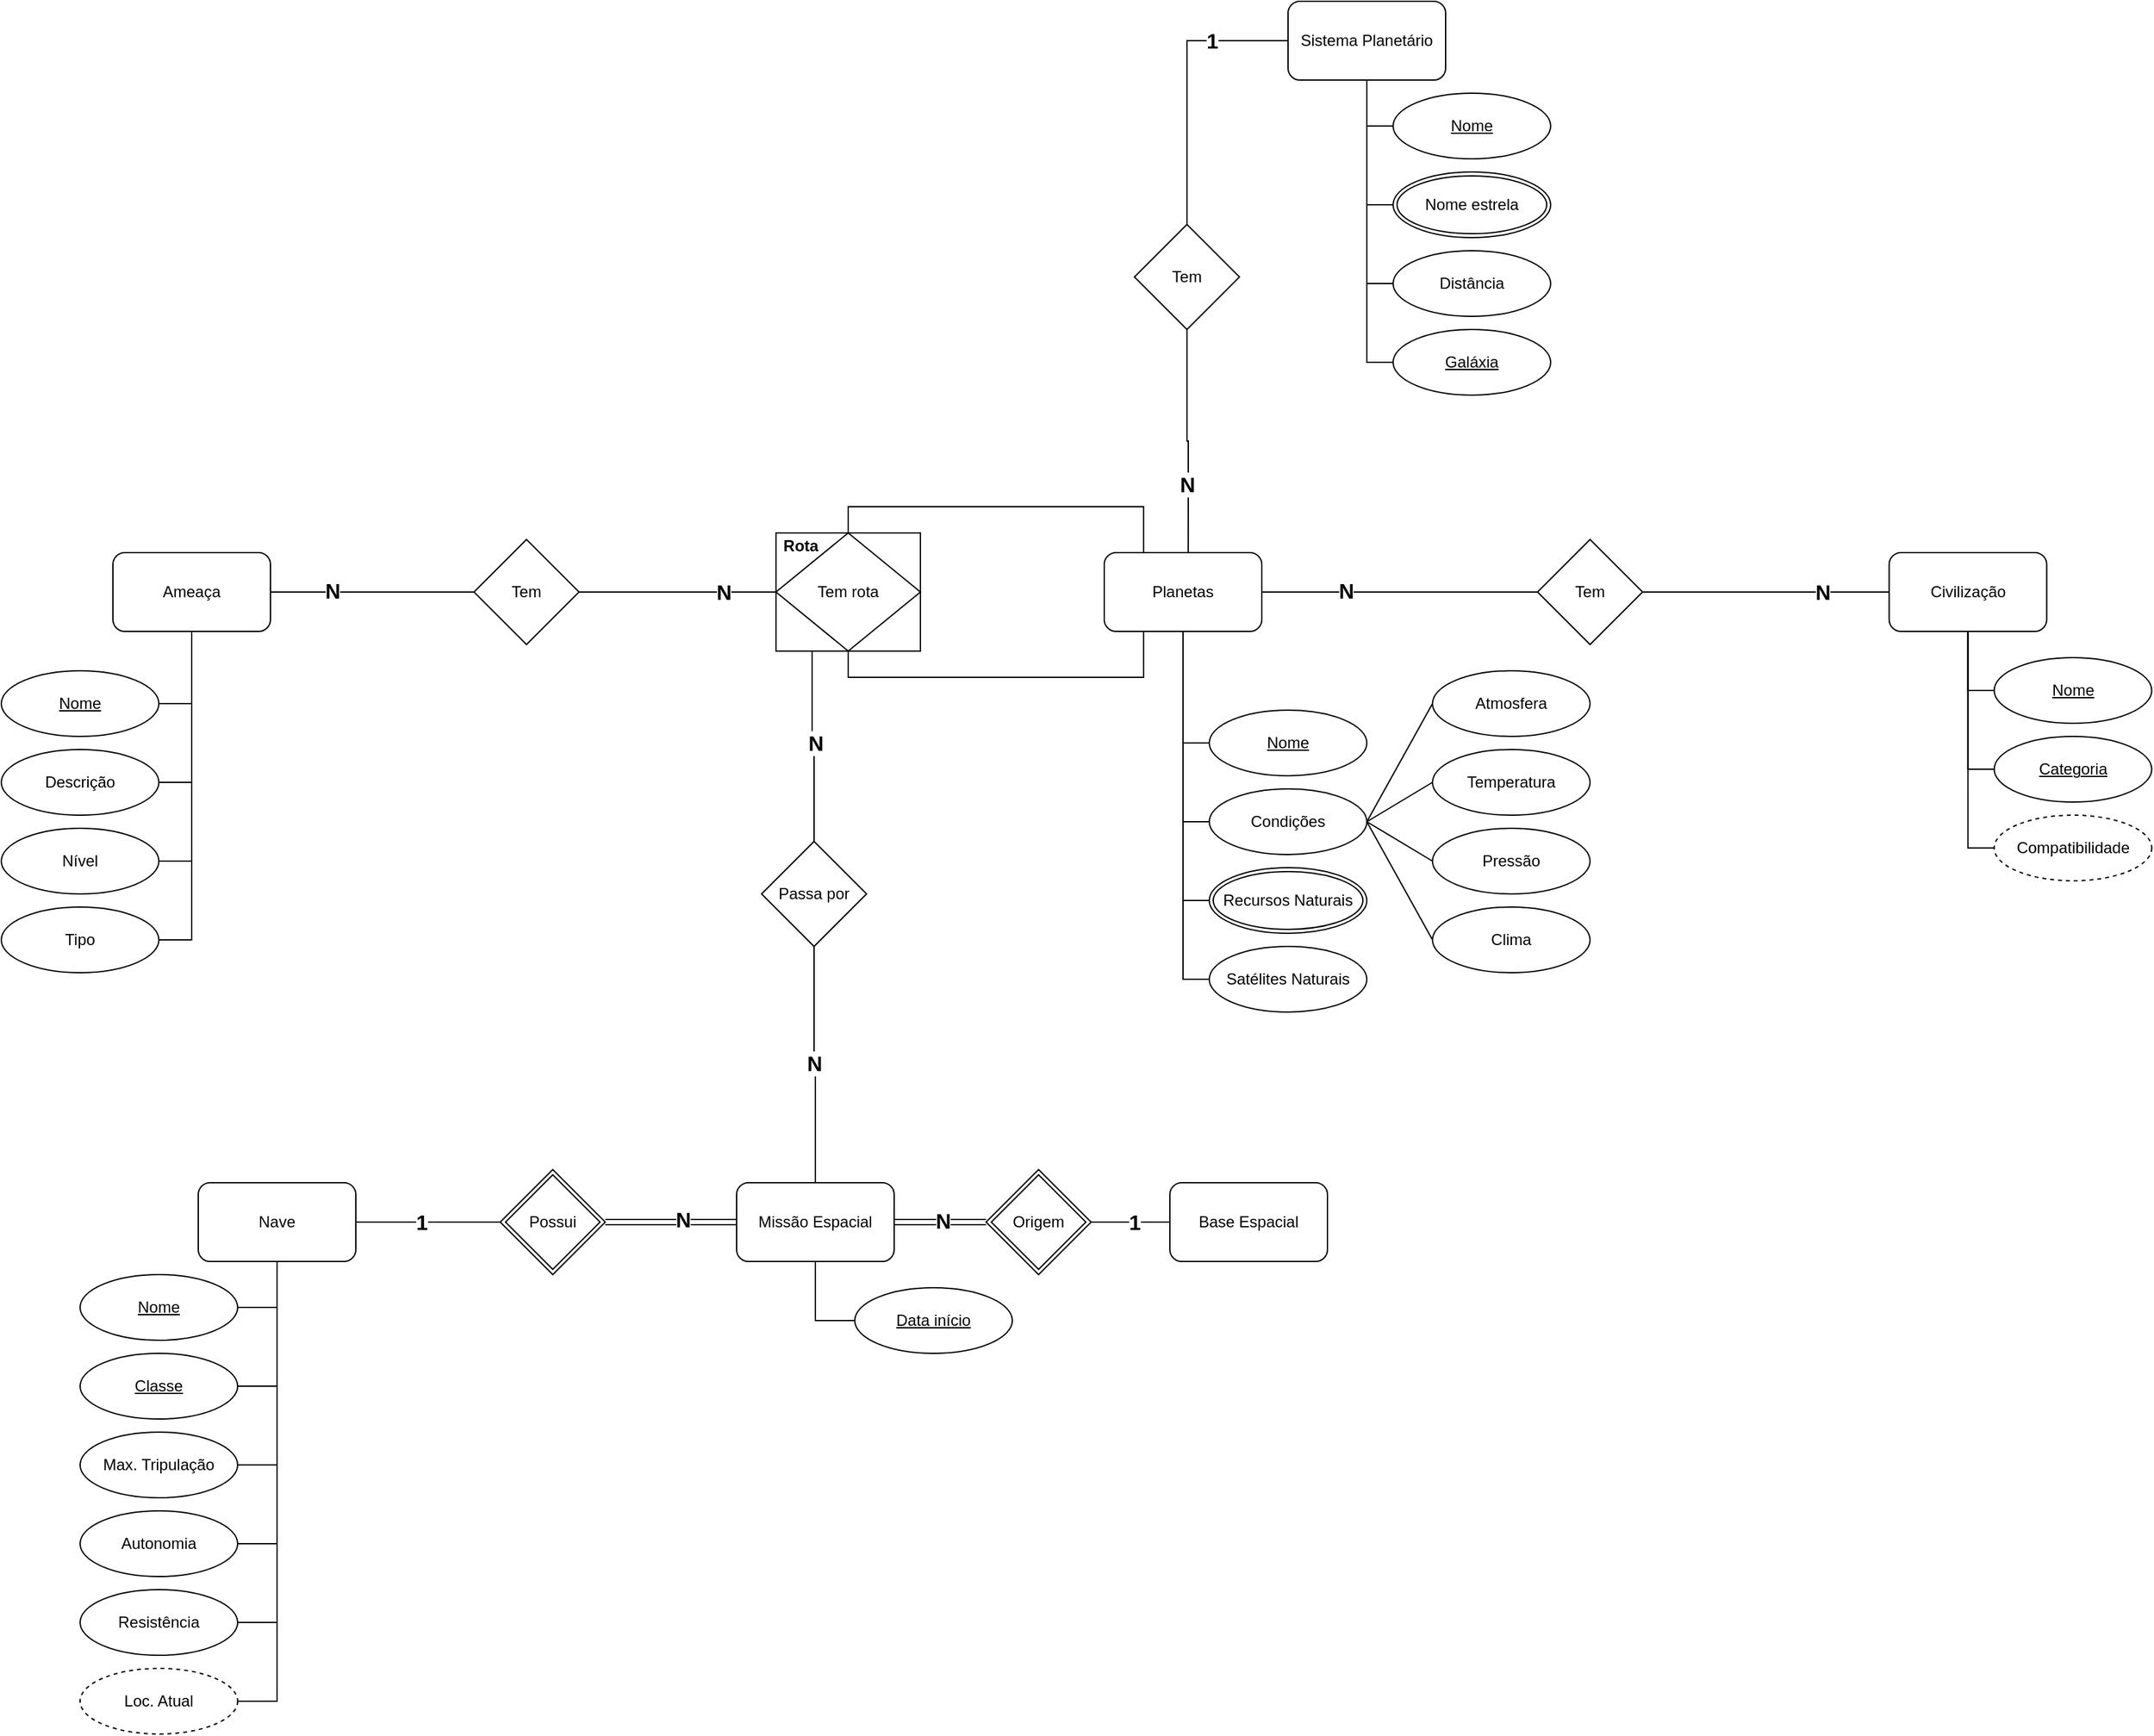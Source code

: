 <mxfile version="21.6.8" type="device">
  <diagram id="R2lEEEUBdFMjLlhIrx00" name="Page-1">
    <mxGraphModel dx="1836" dy="1186" grid="1" gridSize="10" guides="1" tooltips="1" connect="1" arrows="1" fold="1" page="0" pageScale="1" pageWidth="850" pageHeight="1100" math="0" shadow="0" extFonts="Permanent Marker^https://fonts.googleapis.com/css?family=Permanent+Marker">
      <root>
        <mxCell id="0" />
        <mxCell id="1" parent="0" />
        <mxCell id="2xq8bCKXOT0d5EsSL52e-77" style="edgeStyle=orthogonalEdgeStyle;rounded=0;orthogonalLoop=1;jettySize=auto;html=1;exitX=1;exitY=0.5;exitDx=0;exitDy=0;entryX=0;entryY=0.5;entryDx=0;entryDy=0;endArrow=none;endFill=0;" edge="1" parent="1" source="2xq8bCKXOT0d5EsSL52e-1" target="2xq8bCKXOT0d5EsSL52e-75">
          <mxGeometry relative="1" as="geometry" />
        </mxCell>
        <mxCell id="2xq8bCKXOT0d5EsSL52e-79" value="N" style="edgeLabel;html=1;align=center;verticalAlign=middle;resizable=0;points=[];fontSize=16;fontStyle=1" vertex="1" connectable="0" parent="2xq8bCKXOT0d5EsSL52e-77">
          <mxGeometry x="-0.393" y="1" relative="1" as="geometry">
            <mxPoint as="offset" />
          </mxGeometry>
        </mxCell>
        <mxCell id="2xq8bCKXOT0d5EsSL52e-1" value="Ameaça" style="rounded=1;whiteSpace=wrap;html=1;" vertex="1" parent="1">
          <mxGeometry x="-355" y="40" width="120" height="60" as="geometry" />
        </mxCell>
        <mxCell id="2xq8bCKXOT0d5EsSL52e-15" style="edgeStyle=orthogonalEdgeStyle;rounded=0;orthogonalLoop=1;jettySize=auto;html=1;exitX=0.5;exitY=1;exitDx=0;exitDy=0;entryX=1;entryY=0.5;entryDx=0;entryDy=0;endArrow=none;endFill=0;" edge="1" parent="1" source="2xq8bCKXOT0d5EsSL52e-2" target="2xq8bCKXOT0d5EsSL52e-8">
          <mxGeometry relative="1" as="geometry" />
        </mxCell>
        <mxCell id="2xq8bCKXOT0d5EsSL52e-16" style="edgeStyle=orthogonalEdgeStyle;rounded=0;orthogonalLoop=1;jettySize=auto;html=1;exitX=0.5;exitY=1;exitDx=0;exitDy=0;entryX=1;entryY=0.5;entryDx=0;entryDy=0;endArrow=none;endFill=0;" edge="1" parent="1" source="2xq8bCKXOT0d5EsSL52e-2" target="2xq8bCKXOT0d5EsSL52e-10">
          <mxGeometry relative="1" as="geometry" />
        </mxCell>
        <mxCell id="2xq8bCKXOT0d5EsSL52e-17" style="edgeStyle=orthogonalEdgeStyle;rounded=0;orthogonalLoop=1;jettySize=auto;html=1;exitX=0.5;exitY=1;exitDx=0;exitDy=0;entryX=1;entryY=0.5;entryDx=0;entryDy=0;endArrow=none;endFill=0;" edge="1" parent="1" source="2xq8bCKXOT0d5EsSL52e-2" target="2xq8bCKXOT0d5EsSL52e-11">
          <mxGeometry relative="1" as="geometry" />
        </mxCell>
        <mxCell id="2xq8bCKXOT0d5EsSL52e-18" style="edgeStyle=orthogonalEdgeStyle;rounded=0;orthogonalLoop=1;jettySize=auto;html=1;exitX=0.5;exitY=1;exitDx=0;exitDy=0;entryX=1;entryY=0.5;entryDx=0;entryDy=0;endArrow=none;endFill=0;" edge="1" parent="1" source="2xq8bCKXOT0d5EsSL52e-2" target="2xq8bCKXOT0d5EsSL52e-12">
          <mxGeometry relative="1" as="geometry" />
        </mxCell>
        <mxCell id="2xq8bCKXOT0d5EsSL52e-19" style="edgeStyle=orthogonalEdgeStyle;rounded=0;orthogonalLoop=1;jettySize=auto;html=1;exitX=0.5;exitY=1;exitDx=0;exitDy=0;entryX=1;entryY=0.5;entryDx=0;entryDy=0;endArrow=none;endFill=0;" edge="1" parent="1" source="2xq8bCKXOT0d5EsSL52e-2" target="2xq8bCKXOT0d5EsSL52e-13">
          <mxGeometry relative="1" as="geometry" />
        </mxCell>
        <mxCell id="2xq8bCKXOT0d5EsSL52e-20" style="edgeStyle=orthogonalEdgeStyle;rounded=0;orthogonalLoop=1;jettySize=auto;html=1;exitX=0.5;exitY=1;exitDx=0;exitDy=0;entryX=1;entryY=0.5;entryDx=0;entryDy=0;endArrow=none;endFill=0;" edge="1" parent="1" source="2xq8bCKXOT0d5EsSL52e-2" target="2xq8bCKXOT0d5EsSL52e-14">
          <mxGeometry relative="1" as="geometry" />
        </mxCell>
        <mxCell id="2xq8bCKXOT0d5EsSL52e-96" style="edgeStyle=orthogonalEdgeStyle;rounded=0;orthogonalLoop=1;jettySize=auto;html=1;exitX=1;exitY=0.5;exitDx=0;exitDy=0;entryX=0;entryY=0.5;entryDx=0;entryDy=0;endArrow=none;endFill=0;fontSize=16;" edge="1" parent="1" source="2xq8bCKXOT0d5EsSL52e-2" target="2xq8bCKXOT0d5EsSL52e-109">
          <mxGeometry relative="1" as="geometry">
            <mxPoint x="-70" y="550" as="targetPoint" />
          </mxGeometry>
        </mxCell>
        <mxCell id="2xq8bCKXOT0d5EsSL52e-100" value="1" style="edgeLabel;html=1;align=center;verticalAlign=middle;resizable=0;points=[];fontStyle=1;fontSize=16;" vertex="1" connectable="0" parent="2xq8bCKXOT0d5EsSL52e-96">
          <mxGeometry x="-0.101" y="-4" relative="1" as="geometry">
            <mxPoint y="-4" as="offset" />
          </mxGeometry>
        </mxCell>
        <mxCell id="2xq8bCKXOT0d5EsSL52e-2" value="Nave" style="rounded=1;whiteSpace=wrap;html=1;" vertex="1" parent="1">
          <mxGeometry x="-290" y="520" width="120" height="60" as="geometry" />
        </mxCell>
        <mxCell id="2xq8bCKXOT0d5EsSL52e-3" value="Base Espacial" style="rounded=1;whiteSpace=wrap;html=1;" vertex="1" parent="1">
          <mxGeometry x="450" y="520" width="120" height="60" as="geometry" />
        </mxCell>
        <mxCell id="2xq8bCKXOT0d5EsSL52e-107" style="edgeStyle=orthogonalEdgeStyle;rounded=0;orthogonalLoop=1;jettySize=auto;html=1;exitX=1;exitY=0.5;exitDx=0;exitDy=0;entryX=0;entryY=0.5;entryDx=0;entryDy=0;endArrow=none;endFill=0;shape=link;" edge="1" parent="1" source="2xq8bCKXOT0d5EsSL52e-4" target="2xq8bCKXOT0d5EsSL52e-110">
          <mxGeometry relative="1" as="geometry">
            <mxPoint x="310" y="550" as="targetPoint" />
          </mxGeometry>
        </mxCell>
        <mxCell id="2xq8bCKXOT0d5EsSL52e-108" value="N" style="edgeLabel;html=1;align=center;verticalAlign=middle;resizable=0;points=[];fontStyle=1;fontSize=16;" vertex="1" connectable="0" parent="2xq8bCKXOT0d5EsSL52e-107">
          <mxGeometry x="0.048" y="1" relative="1" as="geometry">
            <mxPoint as="offset" />
          </mxGeometry>
        </mxCell>
        <mxCell id="2xq8bCKXOT0d5EsSL52e-112" style="edgeStyle=orthogonalEdgeStyle;rounded=0;orthogonalLoop=1;jettySize=auto;html=1;exitX=0.5;exitY=1;exitDx=0;exitDy=0;entryX=0;entryY=0.5;entryDx=0;entryDy=0;endArrow=none;endFill=0;" edge="1" parent="1" source="2xq8bCKXOT0d5EsSL52e-4" target="2xq8bCKXOT0d5EsSL52e-111">
          <mxGeometry relative="1" as="geometry" />
        </mxCell>
        <mxCell id="2xq8bCKXOT0d5EsSL52e-4" value="Missão Espacial" style="rounded=1;whiteSpace=wrap;html=1;" vertex="1" parent="1">
          <mxGeometry x="120" y="520" width="120" height="60" as="geometry" />
        </mxCell>
        <mxCell id="2xq8bCKXOT0d5EsSL52e-67" style="edgeStyle=orthogonalEdgeStyle;rounded=0;orthogonalLoop=1;jettySize=auto;html=1;exitX=0.5;exitY=1;exitDx=0;exitDy=0;entryX=0;entryY=0.5;entryDx=0;entryDy=0;endArrow=none;endFill=0;" edge="1" parent="1" source="2xq8bCKXOT0d5EsSL52e-5" target="2xq8bCKXOT0d5EsSL52e-63">
          <mxGeometry relative="1" as="geometry" />
        </mxCell>
        <mxCell id="2xq8bCKXOT0d5EsSL52e-68" style="edgeStyle=orthogonalEdgeStyle;rounded=0;orthogonalLoop=1;jettySize=auto;html=1;exitX=0.5;exitY=1;exitDx=0;exitDy=0;entryX=0;entryY=0.5;entryDx=0;entryDy=0;endArrow=none;endFill=0;" edge="1" parent="1" source="2xq8bCKXOT0d5EsSL52e-5" target="2xq8bCKXOT0d5EsSL52e-64">
          <mxGeometry relative="1" as="geometry" />
        </mxCell>
        <mxCell id="2xq8bCKXOT0d5EsSL52e-69" style="edgeStyle=orthogonalEdgeStyle;rounded=0;orthogonalLoop=1;jettySize=auto;html=1;exitX=0.5;exitY=1;exitDx=0;exitDy=0;entryX=0;entryY=0.5;entryDx=0;entryDy=0;endArrow=none;endFill=0;" edge="1" parent="1" source="2xq8bCKXOT0d5EsSL52e-5" target="2xq8bCKXOT0d5EsSL52e-65">
          <mxGeometry relative="1" as="geometry" />
        </mxCell>
        <mxCell id="2xq8bCKXOT0d5EsSL52e-5" value="Civilização" style="rounded=1;whiteSpace=wrap;html=1;" vertex="1" parent="1">
          <mxGeometry x="997.79" y="40" width="120" height="60" as="geometry" />
        </mxCell>
        <mxCell id="2xq8bCKXOT0d5EsSL52e-55" style="edgeStyle=orthogonalEdgeStyle;rounded=0;orthogonalLoop=1;jettySize=auto;html=1;exitX=0.5;exitY=1;exitDx=0;exitDy=0;entryX=0;entryY=0.5;entryDx=0;entryDy=0;endArrow=none;endFill=0;" edge="1" parent="1" source="2xq8bCKXOT0d5EsSL52e-6" target="2xq8bCKXOT0d5EsSL52e-51">
          <mxGeometry relative="1" as="geometry" />
        </mxCell>
        <mxCell id="2xq8bCKXOT0d5EsSL52e-56" style="edgeStyle=orthogonalEdgeStyle;rounded=0;orthogonalLoop=1;jettySize=auto;html=1;exitX=0.5;exitY=1;exitDx=0;exitDy=0;entryX=0;entryY=0.5;entryDx=0;entryDy=0;endArrow=none;endFill=0;" edge="1" parent="1" source="2xq8bCKXOT0d5EsSL52e-6" target="2xq8bCKXOT0d5EsSL52e-92">
          <mxGeometry relative="1" as="geometry">
            <mxPoint x="620" y="-225" as="targetPoint" />
          </mxGeometry>
        </mxCell>
        <mxCell id="2xq8bCKXOT0d5EsSL52e-57" style="edgeStyle=orthogonalEdgeStyle;rounded=0;orthogonalLoop=1;jettySize=auto;html=1;exitX=0.5;exitY=1;exitDx=0;exitDy=0;entryX=0;entryY=0.5;entryDx=0;entryDy=0;endArrow=none;endFill=0;" edge="1" parent="1" source="2xq8bCKXOT0d5EsSL52e-6" target="2xq8bCKXOT0d5EsSL52e-53">
          <mxGeometry relative="1" as="geometry" />
        </mxCell>
        <mxCell id="2xq8bCKXOT0d5EsSL52e-58" style="edgeStyle=orthogonalEdgeStyle;rounded=0;orthogonalLoop=1;jettySize=auto;html=1;exitX=0.5;exitY=1;exitDx=0;exitDy=0;entryX=0;entryY=0.5;entryDx=0;entryDy=0;endArrow=none;endFill=0;" edge="1" parent="1" source="2xq8bCKXOT0d5EsSL52e-6" target="2xq8bCKXOT0d5EsSL52e-54">
          <mxGeometry relative="1" as="geometry" />
        </mxCell>
        <mxCell id="2xq8bCKXOT0d5EsSL52e-6" value="Sistema Planetário" style="rounded=1;whiteSpace=wrap;html=1;" vertex="1" parent="1">
          <mxGeometry x="540" y="-380" width="120" height="60" as="geometry" />
        </mxCell>
        <mxCell id="2xq8bCKXOT0d5EsSL52e-7" value="Planetas" style="rounded=1;whiteSpace=wrap;html=1;" vertex="1" parent="1">
          <mxGeometry x="400" y="40" width="120" height="60" as="geometry" />
        </mxCell>
        <mxCell id="2xq8bCKXOT0d5EsSL52e-8" value="Nome" style="ellipse;whiteSpace=wrap;html=1;fontStyle=4" vertex="1" parent="1">
          <mxGeometry x="-380" y="590" width="120" height="50" as="geometry" />
        </mxCell>
        <mxCell id="2xq8bCKXOT0d5EsSL52e-10" value="Classe" style="ellipse;whiteSpace=wrap;html=1;fontStyle=4" vertex="1" parent="1">
          <mxGeometry x="-380" y="650" width="120" height="50" as="geometry" />
        </mxCell>
        <mxCell id="2xq8bCKXOT0d5EsSL52e-11" value="Max. Tripulação" style="ellipse;whiteSpace=wrap;html=1;" vertex="1" parent="1">
          <mxGeometry x="-380" y="710" width="120" height="50" as="geometry" />
        </mxCell>
        <mxCell id="2xq8bCKXOT0d5EsSL52e-12" value="Autonomia" style="ellipse;whiteSpace=wrap;html=1;" vertex="1" parent="1">
          <mxGeometry x="-380" y="770" width="120" height="50" as="geometry" />
        </mxCell>
        <mxCell id="2xq8bCKXOT0d5EsSL52e-13" value="Resistência" style="ellipse;whiteSpace=wrap;html=1;" vertex="1" parent="1">
          <mxGeometry x="-380" y="830" width="120" height="50" as="geometry" />
        </mxCell>
        <mxCell id="2xq8bCKXOT0d5EsSL52e-14" value="Loc. Atual" style="ellipse;whiteSpace=wrap;html=1;dashed=1;" vertex="1" parent="1">
          <mxGeometry x="-380" y="890" width="120" height="50" as="geometry" />
        </mxCell>
        <mxCell id="2xq8bCKXOT0d5EsSL52e-21" style="edgeStyle=orthogonalEdgeStyle;rounded=0;orthogonalLoop=1;jettySize=auto;html=1;exitX=0.5;exitY=1;exitDx=0;exitDy=0;entryX=1;entryY=0.5;entryDx=0;entryDy=0;endArrow=none;endFill=0;" edge="1" parent="1" target="2xq8bCKXOT0d5EsSL52e-25" source="2xq8bCKXOT0d5EsSL52e-1">
          <mxGeometry relative="1" as="geometry">
            <mxPoint x="-290" y="120" as="sourcePoint" />
          </mxGeometry>
        </mxCell>
        <mxCell id="2xq8bCKXOT0d5EsSL52e-22" style="edgeStyle=orthogonalEdgeStyle;rounded=0;orthogonalLoop=1;jettySize=auto;html=1;entryX=1;entryY=0.5;entryDx=0;entryDy=0;endArrow=none;endFill=0;exitX=0.5;exitY=1;exitDx=0;exitDy=0;" edge="1" parent="1" target="2xq8bCKXOT0d5EsSL52e-26" source="2xq8bCKXOT0d5EsSL52e-1">
          <mxGeometry relative="1" as="geometry">
            <mxPoint x="-295" y="120" as="sourcePoint" />
          </mxGeometry>
        </mxCell>
        <mxCell id="2xq8bCKXOT0d5EsSL52e-23" style="edgeStyle=orthogonalEdgeStyle;rounded=0;orthogonalLoop=1;jettySize=auto;html=1;exitX=0.5;exitY=1;exitDx=0;exitDy=0;entryX=1;entryY=0.5;entryDx=0;entryDy=0;endArrow=none;endFill=0;" edge="1" parent="1" target="2xq8bCKXOT0d5EsSL52e-27" source="2xq8bCKXOT0d5EsSL52e-1">
          <mxGeometry relative="1" as="geometry">
            <mxPoint x="-290" y="120" as="sourcePoint" />
          </mxGeometry>
        </mxCell>
        <mxCell id="2xq8bCKXOT0d5EsSL52e-24" style="edgeStyle=orthogonalEdgeStyle;rounded=0;orthogonalLoop=1;jettySize=auto;html=1;exitX=0.5;exitY=1;exitDx=0;exitDy=0;entryX=1;entryY=0.5;entryDx=0;entryDy=0;endArrow=none;endFill=0;" edge="1" parent="1" target="2xq8bCKXOT0d5EsSL52e-28" source="2xq8bCKXOT0d5EsSL52e-1">
          <mxGeometry relative="1" as="geometry">
            <mxPoint x="-290" y="120" as="sourcePoint" />
          </mxGeometry>
        </mxCell>
        <mxCell id="2xq8bCKXOT0d5EsSL52e-25" value="&lt;u&gt;Nome&lt;/u&gt;" style="ellipse;whiteSpace=wrap;html=1;" vertex="1" parent="1">
          <mxGeometry x="-440" y="130" width="120" height="50" as="geometry" />
        </mxCell>
        <mxCell id="2xq8bCKXOT0d5EsSL52e-26" value="Descrição" style="ellipse;whiteSpace=wrap;html=1;" vertex="1" parent="1">
          <mxGeometry x="-440" y="190" width="120" height="50" as="geometry" />
        </mxCell>
        <mxCell id="2xq8bCKXOT0d5EsSL52e-27" value="Nível" style="ellipse;whiteSpace=wrap;html=1;" vertex="1" parent="1">
          <mxGeometry x="-440" y="250" width="120" height="50" as="geometry" />
        </mxCell>
        <mxCell id="2xq8bCKXOT0d5EsSL52e-28" value="Tipo" style="ellipse;whiteSpace=wrap;html=1;" vertex="1" parent="1">
          <mxGeometry x="-440" y="310" width="120" height="50" as="geometry" />
        </mxCell>
        <mxCell id="2xq8bCKXOT0d5EsSL52e-29" style="edgeStyle=orthogonalEdgeStyle;rounded=0;orthogonalLoop=1;jettySize=auto;html=1;entryX=0;entryY=0.5;entryDx=0;entryDy=0;endArrow=none;endFill=0;exitX=0.5;exitY=1;exitDx=0;exitDy=0;" edge="1" parent="1" target="2xq8bCKXOT0d5EsSL52e-33" source="2xq8bCKXOT0d5EsSL52e-7">
          <mxGeometry relative="1" as="geometry">
            <mxPoint x="470" y="130" as="sourcePoint" />
          </mxGeometry>
        </mxCell>
        <mxCell id="2xq8bCKXOT0d5EsSL52e-30" style="edgeStyle=orthogonalEdgeStyle;rounded=0;orthogonalLoop=1;jettySize=auto;html=1;entryX=0;entryY=0.5;entryDx=0;entryDy=0;endArrow=none;endFill=0;exitX=0.5;exitY=1;exitDx=0;exitDy=0;" edge="1" parent="1" target="2xq8bCKXOT0d5EsSL52e-34" source="2xq8bCKXOT0d5EsSL52e-7">
          <mxGeometry relative="1" as="geometry">
            <mxPoint x="470" y="130" as="sourcePoint" />
          </mxGeometry>
        </mxCell>
        <mxCell id="2xq8bCKXOT0d5EsSL52e-31" style="edgeStyle=orthogonalEdgeStyle;rounded=0;orthogonalLoop=1;jettySize=auto;html=1;entryX=0;entryY=0.5;entryDx=0;entryDy=0;endArrow=none;endFill=0;exitX=0.5;exitY=1;exitDx=0;exitDy=0;" edge="1" parent="1" target="2xq8bCKXOT0d5EsSL52e-38" source="2xq8bCKXOT0d5EsSL52e-7">
          <mxGeometry relative="1" as="geometry">
            <mxPoint x="460" y="100" as="sourcePoint" />
            <mxPoint x="480" y="255" as="targetPoint" />
          </mxGeometry>
        </mxCell>
        <mxCell id="2xq8bCKXOT0d5EsSL52e-32" style="edgeStyle=orthogonalEdgeStyle;rounded=0;orthogonalLoop=1;jettySize=auto;html=1;exitX=0.5;exitY=1;exitDx=0;exitDy=0;entryX=0;entryY=0.5;entryDx=0;entryDy=0;endArrow=none;endFill=0;" edge="1" parent="1" target="2xq8bCKXOT0d5EsSL52e-36" source="2xq8bCKXOT0d5EsSL52e-7">
          <mxGeometry relative="1" as="geometry">
            <mxPoint x="470" y="130" as="sourcePoint" />
          </mxGeometry>
        </mxCell>
        <mxCell id="2xq8bCKXOT0d5EsSL52e-33" value="Nome" style="ellipse;whiteSpace=wrap;html=1;fontStyle=4" vertex="1" parent="1">
          <mxGeometry x="480" y="160" width="120" height="50" as="geometry" />
        </mxCell>
        <mxCell id="2xq8bCKXOT0d5EsSL52e-43" style="rounded=0;orthogonalLoop=1;jettySize=auto;html=1;exitX=1;exitY=0.5;exitDx=0;exitDy=0;entryX=0;entryY=0.5;entryDx=0;entryDy=0;endArrow=none;endFill=0;" edge="1" parent="1" source="2xq8bCKXOT0d5EsSL52e-34" target="2xq8bCKXOT0d5EsSL52e-39">
          <mxGeometry relative="1" as="geometry" />
        </mxCell>
        <mxCell id="2xq8bCKXOT0d5EsSL52e-44" style="rounded=0;orthogonalLoop=1;jettySize=auto;html=1;exitX=1;exitY=0.5;exitDx=0;exitDy=0;entryX=0;entryY=0.5;entryDx=0;entryDy=0;endArrow=none;endFill=0;" edge="1" parent="1" source="2xq8bCKXOT0d5EsSL52e-34" target="2xq8bCKXOT0d5EsSL52e-40">
          <mxGeometry relative="1" as="geometry" />
        </mxCell>
        <mxCell id="2xq8bCKXOT0d5EsSL52e-45" style="rounded=0;orthogonalLoop=1;jettySize=auto;html=1;exitX=1;exitY=0.5;exitDx=0;exitDy=0;entryX=0;entryY=0.5;entryDx=0;entryDy=0;endArrow=none;endFill=0;" edge="1" parent="1" source="2xq8bCKXOT0d5EsSL52e-34" target="2xq8bCKXOT0d5EsSL52e-41">
          <mxGeometry relative="1" as="geometry" />
        </mxCell>
        <mxCell id="2xq8bCKXOT0d5EsSL52e-46" style="rounded=0;orthogonalLoop=1;jettySize=auto;html=1;exitX=1;exitY=0.5;exitDx=0;exitDy=0;entryX=0;entryY=0.5;entryDx=0;entryDy=0;endArrow=none;endFill=0;" edge="1" parent="1" source="2xq8bCKXOT0d5EsSL52e-34" target="2xq8bCKXOT0d5EsSL52e-42">
          <mxGeometry relative="1" as="geometry" />
        </mxCell>
        <mxCell id="2xq8bCKXOT0d5EsSL52e-34" value="Condições" style="ellipse;whiteSpace=wrap;html=1;" vertex="1" parent="1">
          <mxGeometry x="480" y="220" width="120" height="50" as="geometry" />
        </mxCell>
        <mxCell id="2xq8bCKXOT0d5EsSL52e-36" value="Satélites Naturais" style="ellipse;whiteSpace=wrap;html=1;" vertex="1" parent="1">
          <mxGeometry x="480" y="340" width="120" height="50" as="geometry" />
        </mxCell>
        <mxCell id="2xq8bCKXOT0d5EsSL52e-38" value="Recursos Naturais" style="ellipse;shape=doubleEllipse;margin=3;whiteSpace=wrap;html=1;align=center;" vertex="1" parent="1">
          <mxGeometry x="480" y="280" width="120" height="50" as="geometry" />
        </mxCell>
        <mxCell id="2xq8bCKXOT0d5EsSL52e-39" value="Atmosfera" style="ellipse;whiteSpace=wrap;html=1;" vertex="1" parent="1">
          <mxGeometry x="650" y="130" width="120" height="50" as="geometry" />
        </mxCell>
        <mxCell id="2xq8bCKXOT0d5EsSL52e-40" value="Temperatura" style="ellipse;whiteSpace=wrap;html=1;" vertex="1" parent="1">
          <mxGeometry x="650" y="190" width="120" height="50" as="geometry" />
        </mxCell>
        <mxCell id="2xq8bCKXOT0d5EsSL52e-41" value="Pressão" style="ellipse;whiteSpace=wrap;html=1;" vertex="1" parent="1">
          <mxGeometry x="650" y="250" width="120" height="50" as="geometry" />
        </mxCell>
        <mxCell id="2xq8bCKXOT0d5EsSL52e-42" value="Clima" style="ellipse;whiteSpace=wrap;html=1;" vertex="1" parent="1">
          <mxGeometry x="650" y="310" width="120" height="50" as="geometry" />
        </mxCell>
        <mxCell id="2xq8bCKXOT0d5EsSL52e-51" value="Nome" style="ellipse;whiteSpace=wrap;html=1;fontStyle=4" vertex="1" parent="1">
          <mxGeometry x="620" y="-310" width="120" height="50" as="geometry" />
        </mxCell>
        <mxCell id="2xq8bCKXOT0d5EsSL52e-53" value="Distância" style="ellipse;whiteSpace=wrap;html=1;" vertex="1" parent="1">
          <mxGeometry x="620" y="-190" width="120" height="50" as="geometry" />
        </mxCell>
        <mxCell id="2xq8bCKXOT0d5EsSL52e-54" value="Galáxia" style="ellipse;whiteSpace=wrap;html=1;fontStyle=4" vertex="1" parent="1">
          <mxGeometry x="620" y="-130" width="120" height="50" as="geometry" />
        </mxCell>
        <mxCell id="2xq8bCKXOT0d5EsSL52e-63" value="Nome" style="ellipse;whiteSpace=wrap;html=1;fontStyle=4" vertex="1" parent="1">
          <mxGeometry x="1077.79" y="120" width="120" height="50" as="geometry" />
        </mxCell>
        <mxCell id="2xq8bCKXOT0d5EsSL52e-64" value="Categoria" style="ellipse;whiteSpace=wrap;html=1;fontStyle=4" vertex="1" parent="1">
          <mxGeometry x="1077.79" y="180" width="120" height="50" as="geometry" />
        </mxCell>
        <mxCell id="2xq8bCKXOT0d5EsSL52e-65" value="Compatibilidade" style="ellipse;whiteSpace=wrap;html=1;dashed=1;" vertex="1" parent="1">
          <mxGeometry x="1077.79" y="240" width="120" height="50" as="geometry" />
        </mxCell>
        <mxCell id="2xq8bCKXOT0d5EsSL52e-71" style="edgeStyle=orthogonalEdgeStyle;rounded=0;orthogonalLoop=1;jettySize=auto;html=1;exitX=0.5;exitY=1;exitDx=0;exitDy=0;entryX=0.25;entryY=1;entryDx=0;entryDy=0;endArrow=none;endFill=0;" edge="1" parent="1" source="2xq8bCKXOT0d5EsSL52e-74" target="2xq8bCKXOT0d5EsSL52e-7">
          <mxGeometry relative="1" as="geometry">
            <mxPoint x="220" y="110" as="sourcePoint" />
          </mxGeometry>
        </mxCell>
        <mxCell id="2xq8bCKXOT0d5EsSL52e-72" style="edgeStyle=orthogonalEdgeStyle;rounded=0;orthogonalLoop=1;jettySize=auto;html=1;exitX=0.5;exitY=0;exitDx=0;exitDy=0;entryX=0.25;entryY=0;entryDx=0;entryDy=0;endArrow=none;endFill=0;" edge="1" parent="1" source="2xq8bCKXOT0d5EsSL52e-74" target="2xq8bCKXOT0d5EsSL52e-7">
          <mxGeometry relative="1" as="geometry">
            <mxPoint x="220" y="30" as="sourcePoint" />
          </mxGeometry>
        </mxCell>
        <mxCell id="2xq8bCKXOT0d5EsSL52e-114" style="edgeStyle=orthogonalEdgeStyle;rounded=0;orthogonalLoop=1;jettySize=auto;html=1;exitX=0.25;exitY=1;exitDx=0;exitDy=0;entryX=0.5;entryY=0;entryDx=0;entryDy=0;endArrow=none;endFill=0;" edge="1" parent="1" source="2xq8bCKXOT0d5EsSL52e-74" target="2xq8bCKXOT0d5EsSL52e-113">
          <mxGeometry relative="1" as="geometry" />
        </mxCell>
        <mxCell id="2xq8bCKXOT0d5EsSL52e-116" value="N" style="edgeLabel;html=1;align=center;verticalAlign=middle;resizable=0;points=[];fontStyle=1;fontSize=16;" vertex="1" connectable="0" parent="2xq8bCKXOT0d5EsSL52e-114">
          <mxGeometry x="-0.085" y="3" relative="1" as="geometry">
            <mxPoint x="-1" y="3" as="offset" />
          </mxGeometry>
        </mxCell>
        <mxCell id="2xq8bCKXOT0d5EsSL52e-74" value="Tem rota" style="shape=associativeEntity;whiteSpace=wrap;html=1;align=center;" vertex="1" parent="1">
          <mxGeometry x="150" y="25" width="110" height="90" as="geometry" />
        </mxCell>
        <mxCell id="2xq8bCKXOT0d5EsSL52e-78" style="edgeStyle=orthogonalEdgeStyle;rounded=0;orthogonalLoop=1;jettySize=auto;html=1;exitX=1;exitY=0.5;exitDx=0;exitDy=0;entryX=0;entryY=0.5;entryDx=0;entryDy=0;endArrow=none;endFill=0;" edge="1" parent="1" source="2xq8bCKXOT0d5EsSL52e-75" target="2xq8bCKXOT0d5EsSL52e-74">
          <mxGeometry relative="1" as="geometry" />
        </mxCell>
        <mxCell id="2xq8bCKXOT0d5EsSL52e-80" value="N" style="edgeLabel;html=1;align=center;verticalAlign=middle;resizable=0;points=[];fontSize=16;fontStyle=1" vertex="1" connectable="0" parent="2xq8bCKXOT0d5EsSL52e-78">
          <mxGeometry x="0.461" y="-2" relative="1" as="geometry">
            <mxPoint y="-2" as="offset" />
          </mxGeometry>
        </mxCell>
        <mxCell id="2xq8bCKXOT0d5EsSL52e-75" value="Tem" style="rhombus;whiteSpace=wrap;html=1;" vertex="1" parent="1">
          <mxGeometry x="-80" y="30" width="80" height="80" as="geometry" />
        </mxCell>
        <mxCell id="2xq8bCKXOT0d5EsSL52e-76" value="&lt;b&gt;Rota&lt;/b&gt;" style="text;html=1;strokeColor=none;fillColor=none;align=center;verticalAlign=middle;whiteSpace=wrap;rounded=0;" vertex="1" parent="1">
          <mxGeometry x="139" y="20" width="60" height="30" as="geometry" />
        </mxCell>
        <mxCell id="2xq8bCKXOT0d5EsSL52e-81" style="rounded=0;orthogonalLoop=1;jettySize=auto;html=1;exitX=1;exitY=0.5;exitDx=0;exitDy=0;entryX=0;entryY=0.5;entryDx=0;entryDy=0;endArrow=none;endFill=0;" edge="1" parent="1" target="2xq8bCKXOT0d5EsSL52e-85" source="2xq8bCKXOT0d5EsSL52e-7">
          <mxGeometry relative="1" as="geometry">
            <mxPoint x="550" y="-15" as="sourcePoint" />
          </mxGeometry>
        </mxCell>
        <mxCell id="2xq8bCKXOT0d5EsSL52e-82" value="N" style="edgeLabel;html=1;align=center;verticalAlign=middle;resizable=0;points=[];fontSize=16;fontStyle=1" vertex="1" connectable="0" parent="2xq8bCKXOT0d5EsSL52e-81">
          <mxGeometry x="-0.393" y="1" relative="1" as="geometry">
            <mxPoint as="offset" />
          </mxGeometry>
        </mxCell>
        <mxCell id="2xq8bCKXOT0d5EsSL52e-83" style="rounded=0;orthogonalLoop=1;jettySize=auto;html=1;exitX=1;exitY=0.5;exitDx=0;exitDy=0;entryX=0;entryY=0.5;entryDx=0;entryDy=0;endArrow=none;endFill=0;" edge="1" parent="1" source="2xq8bCKXOT0d5EsSL52e-85" target="2xq8bCKXOT0d5EsSL52e-5">
          <mxGeometry relative="1" as="geometry">
            <mxPoint x="935" y="-15" as="targetPoint" />
          </mxGeometry>
        </mxCell>
        <mxCell id="2xq8bCKXOT0d5EsSL52e-84" value="N" style="edgeLabel;html=1;align=center;verticalAlign=middle;resizable=0;points=[];fontSize=16;fontStyle=1" vertex="1" connectable="0" parent="2xq8bCKXOT0d5EsSL52e-83">
          <mxGeometry x="0.461" y="-2" relative="1" as="geometry">
            <mxPoint y="-2" as="offset" />
          </mxGeometry>
        </mxCell>
        <mxCell id="2xq8bCKXOT0d5EsSL52e-85" value="Tem" style="rhombus;whiteSpace=wrap;html=1;rotation=0;" vertex="1" parent="1">
          <mxGeometry x="730" y="30" width="80" height="80" as="geometry" />
        </mxCell>
        <mxCell id="2xq8bCKXOT0d5EsSL52e-86" style="edgeStyle=orthogonalEdgeStyle;rounded=0;orthogonalLoop=1;jettySize=auto;html=1;entryX=0.5;entryY=1;entryDx=0;entryDy=0;endArrow=none;endFill=0;exitX=0.533;exitY=0.001;exitDx=0;exitDy=0;exitPerimeter=0;" edge="1" parent="1" target="2xq8bCKXOT0d5EsSL52e-90" source="2xq8bCKXOT0d5EsSL52e-7">
          <mxGeometry relative="1" as="geometry">
            <mxPoint x="463" y="30" as="sourcePoint" />
          </mxGeometry>
        </mxCell>
        <mxCell id="2xq8bCKXOT0d5EsSL52e-87" value="N" style="edgeLabel;html=1;align=center;verticalAlign=middle;resizable=0;points=[];fontSize=16;fontStyle=1" vertex="1" connectable="0" parent="2xq8bCKXOT0d5EsSL52e-86">
          <mxGeometry x="-0.393" y="1" relative="1" as="geometry">
            <mxPoint as="offset" />
          </mxGeometry>
        </mxCell>
        <mxCell id="2xq8bCKXOT0d5EsSL52e-88" style="edgeStyle=orthogonalEdgeStyle;rounded=0;orthogonalLoop=1;jettySize=auto;html=1;exitX=0.5;exitY=0;exitDx=0;exitDy=0;entryX=0;entryY=0.5;entryDx=0;entryDy=0;endArrow=none;endFill=0;" edge="1" parent="1" source="2xq8bCKXOT0d5EsSL52e-90" target="2xq8bCKXOT0d5EsSL52e-6">
          <mxGeometry relative="1" as="geometry">
            <mxPoint x="652.5" y="-190" as="targetPoint" />
          </mxGeometry>
        </mxCell>
        <mxCell id="2xq8bCKXOT0d5EsSL52e-89" value="1" style="edgeLabel;html=1;align=center;verticalAlign=middle;resizable=0;points=[];fontSize=16;fontStyle=1" vertex="1" connectable="0" parent="2xq8bCKXOT0d5EsSL52e-88">
          <mxGeometry x="0.461" y="-2" relative="1" as="geometry">
            <mxPoint y="-2" as="offset" />
          </mxGeometry>
        </mxCell>
        <mxCell id="2xq8bCKXOT0d5EsSL52e-90" value="Tem" style="rhombus;whiteSpace=wrap;html=1;" vertex="1" parent="1">
          <mxGeometry x="423" y="-210" width="80" height="80" as="geometry" />
        </mxCell>
        <mxCell id="2xq8bCKXOT0d5EsSL52e-92" value="Nome estrela" style="ellipse;shape=doubleEllipse;margin=3;whiteSpace=wrap;html=1;align=center;" vertex="1" parent="1">
          <mxGeometry x="620" y="-250" width="120" height="50" as="geometry" />
        </mxCell>
        <mxCell id="2xq8bCKXOT0d5EsSL52e-97" style="edgeStyle=orthogonalEdgeStyle;rounded=0;orthogonalLoop=1;jettySize=auto;html=1;exitX=1;exitY=0.5;exitDx=0;exitDy=0;shape=link;" edge="1" parent="1" source="2xq8bCKXOT0d5EsSL52e-109" target="2xq8bCKXOT0d5EsSL52e-4">
          <mxGeometry relative="1" as="geometry">
            <mxPoint x="10" y="550" as="sourcePoint" />
          </mxGeometry>
        </mxCell>
        <mxCell id="2xq8bCKXOT0d5EsSL52e-99" value="&lt;b style=&quot;font-size: 16px;&quot;&gt;N&lt;/b&gt;" style="edgeLabel;html=1;align=center;verticalAlign=middle;resizable=0;points=[];fontSize=16;" vertex="1" connectable="0" parent="2xq8bCKXOT0d5EsSL52e-97">
          <mxGeometry x="0.181" y="2" relative="1" as="geometry">
            <mxPoint as="offset" />
          </mxGeometry>
        </mxCell>
        <mxCell id="2xq8bCKXOT0d5EsSL52e-102" style="edgeStyle=orthogonalEdgeStyle;rounded=0;orthogonalLoop=1;jettySize=auto;html=1;exitX=0;exitY=0.5;exitDx=0;exitDy=0;entryX=1;entryY=0.5;entryDx=0;entryDy=0;endArrow=none;endFill=0;fontSize=16;" edge="1" parent="1" target="2xq8bCKXOT0d5EsSL52e-110" source="2xq8bCKXOT0d5EsSL52e-3">
          <mxGeometry relative="1" as="geometry">
            <mxPoint x="190" y="660" as="sourcePoint" />
            <mxPoint x="390" y="550" as="targetPoint" />
          </mxGeometry>
        </mxCell>
        <mxCell id="2xq8bCKXOT0d5EsSL52e-103" value="1" style="edgeLabel;html=1;align=center;verticalAlign=middle;resizable=0;points=[];fontStyle=1;fontSize=16;" vertex="1" connectable="0" parent="2xq8bCKXOT0d5EsSL52e-102">
          <mxGeometry x="-0.101" y="-4" relative="1" as="geometry">
            <mxPoint y="4" as="offset" />
          </mxGeometry>
        </mxCell>
        <mxCell id="2xq8bCKXOT0d5EsSL52e-109" value="Possui" style="shape=rhombus;double=1;perimeter=rhombusPerimeter;whiteSpace=wrap;html=1;align=center;" vertex="1" parent="1">
          <mxGeometry x="-60" y="510" width="80" height="80" as="geometry" />
        </mxCell>
        <mxCell id="2xq8bCKXOT0d5EsSL52e-110" value="Origem" style="shape=rhombus;double=1;perimeter=rhombusPerimeter;whiteSpace=wrap;html=1;align=center;" vertex="1" parent="1">
          <mxGeometry x="310" y="510" width="80" height="80" as="geometry" />
        </mxCell>
        <mxCell id="2xq8bCKXOT0d5EsSL52e-111" value="&lt;u&gt;Data início&lt;/u&gt;" style="ellipse;whiteSpace=wrap;html=1;" vertex="1" parent="1">
          <mxGeometry x="210" y="600" width="120" height="50" as="geometry" />
        </mxCell>
        <mxCell id="2xq8bCKXOT0d5EsSL52e-115" style="edgeStyle=orthogonalEdgeStyle;rounded=0;orthogonalLoop=1;jettySize=auto;html=1;exitX=0.5;exitY=1;exitDx=0;exitDy=0;entryX=0.5;entryY=0;entryDx=0;entryDy=0;endArrow=none;endFill=0;" edge="1" parent="1" source="2xq8bCKXOT0d5EsSL52e-113" target="2xq8bCKXOT0d5EsSL52e-4">
          <mxGeometry relative="1" as="geometry" />
        </mxCell>
        <mxCell id="2xq8bCKXOT0d5EsSL52e-117" value="N" style="edgeLabel;html=1;align=center;verticalAlign=middle;resizable=0;points=[];fontStyle=1;fontSize=16;" vertex="1" connectable="0" parent="2xq8bCKXOT0d5EsSL52e-115">
          <mxGeometry x="-0.014" y="-5" relative="1" as="geometry">
            <mxPoint x="5" as="offset" />
          </mxGeometry>
        </mxCell>
        <mxCell id="2xq8bCKXOT0d5EsSL52e-113" value="Passa por" style="rhombus;whiteSpace=wrap;html=1;" vertex="1" parent="1">
          <mxGeometry x="139" y="260" width="80" height="80" as="geometry" />
        </mxCell>
      </root>
    </mxGraphModel>
  </diagram>
</mxfile>
